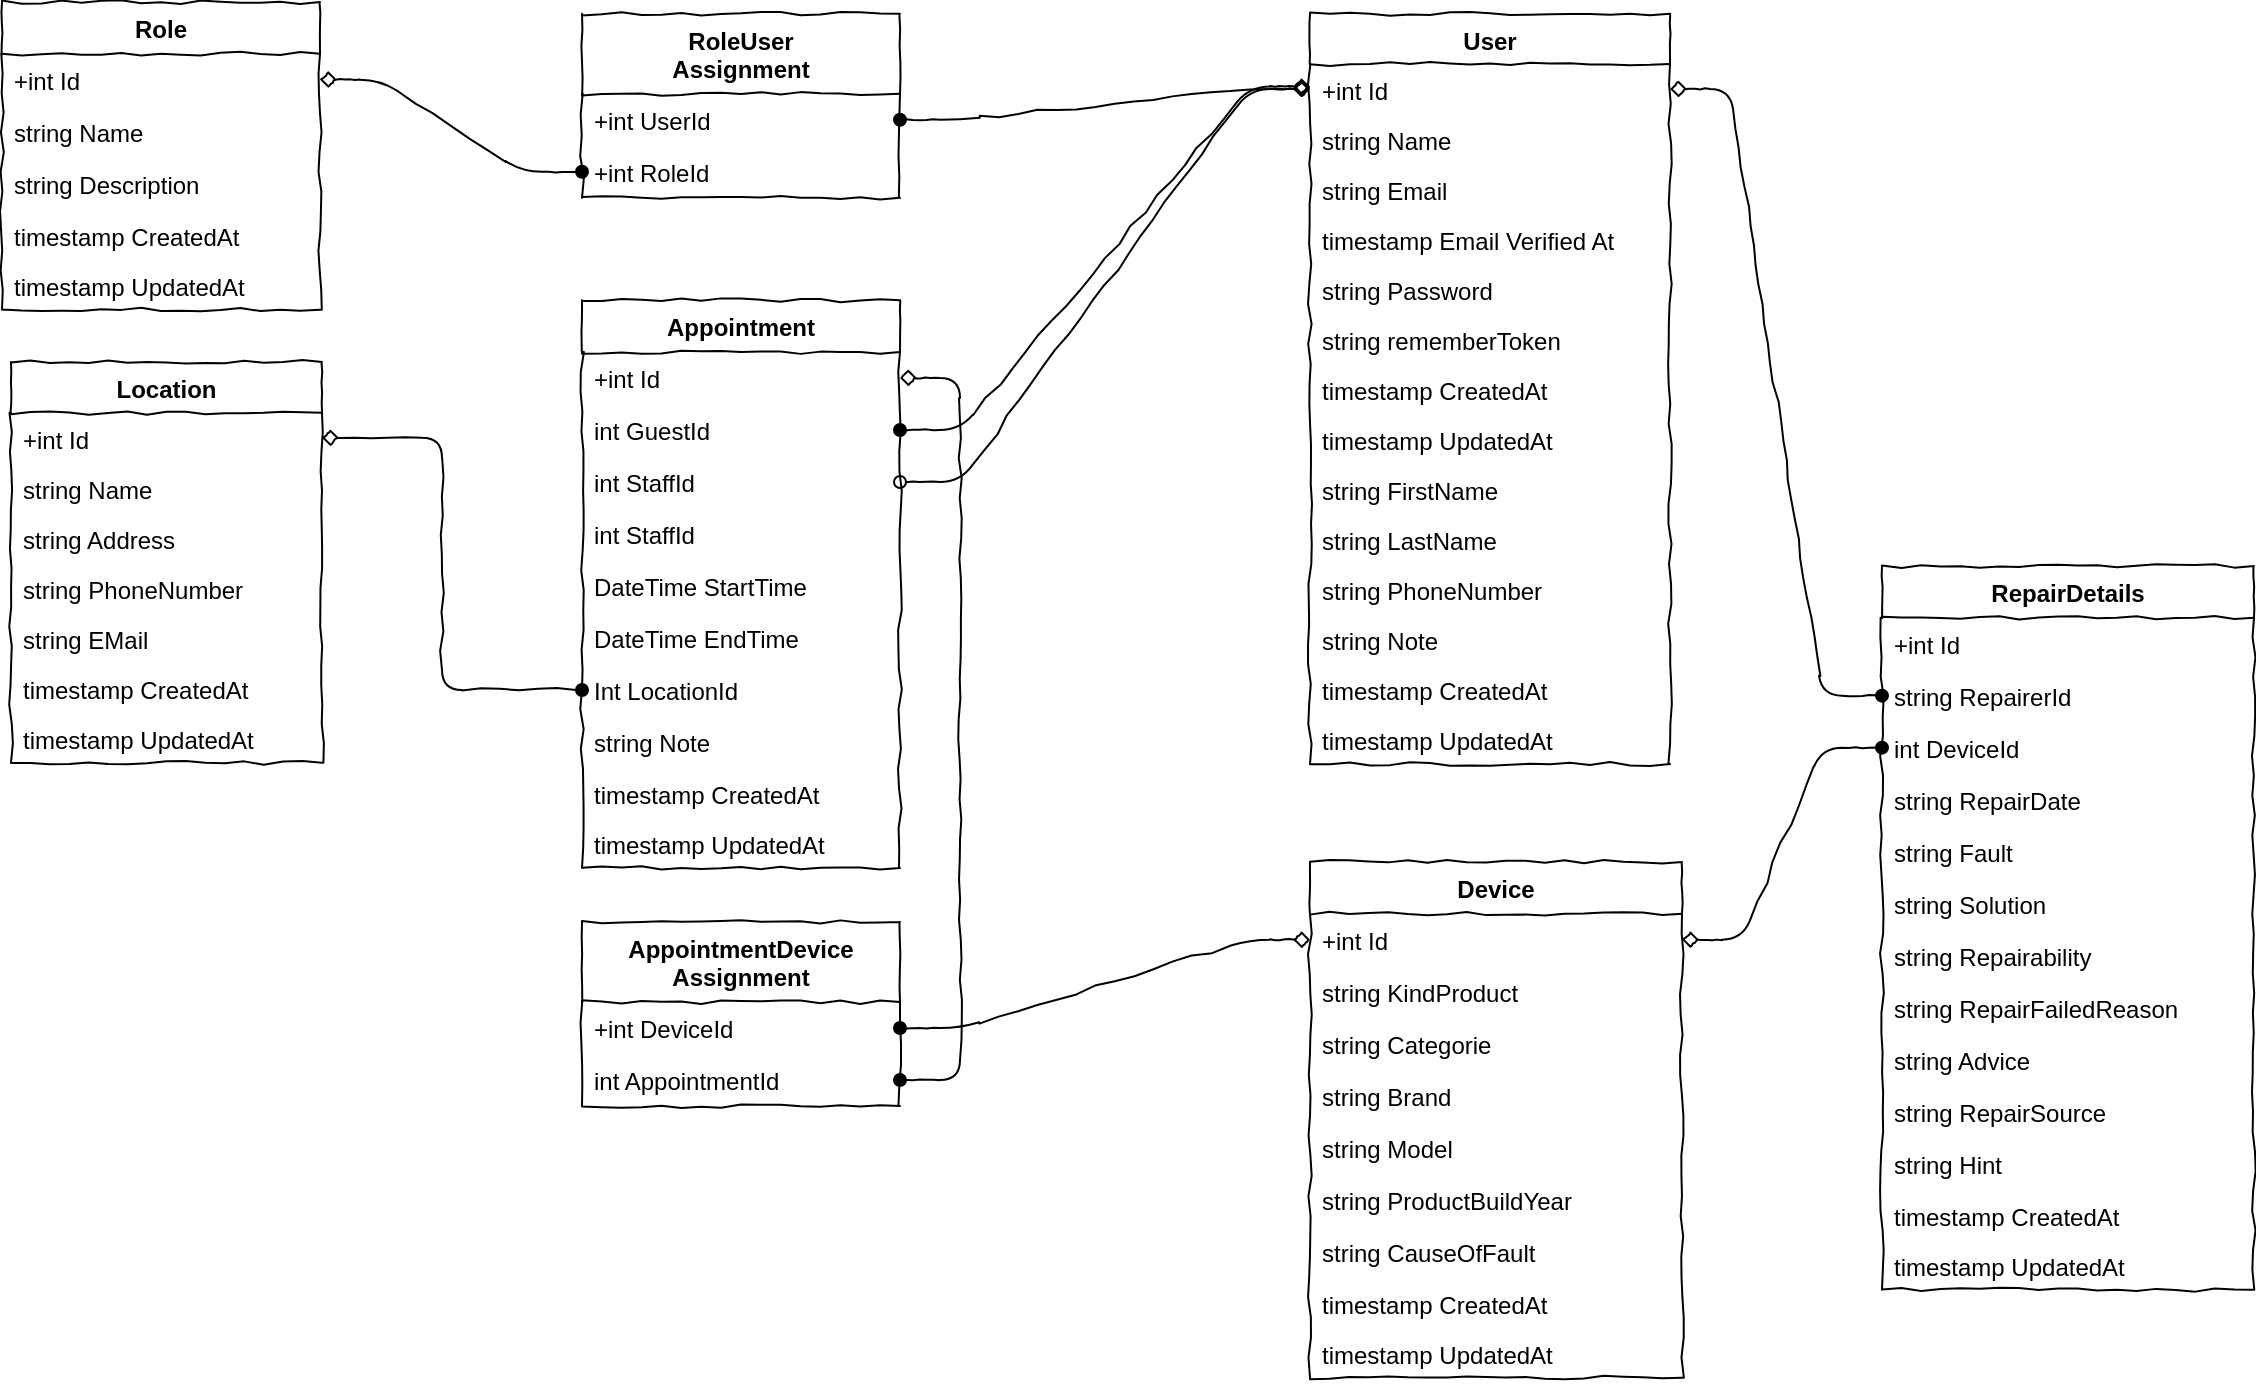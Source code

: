 <mxfile>
    <diagram name="Seite-1" id="6BgWs389JJTcCeiWw3PB">
        <mxGraphModel dx="1400" dy="315" grid="1" gridSize="10" guides="1" tooltips="1" connect="1" arrows="1" fold="1" page="1" pageScale="1" pageWidth="827" pageHeight="1169" math="0" shadow="0">
            <root>
                <mxCell id="0"/>
                <mxCell id="1" parent="0"/>
                <mxCell id="2" value="User" style="swimlane;fontStyle=1;align=center;verticalAlign=top;childLayout=stackLayout;horizontal=1;startSize=25.067;horizontalStack=0;resizeParent=1;resizeParentMax=0;resizeLast=0;collapsible=0;marginBottom=0;comic=1;" parent="1" vertex="1">
                    <mxGeometry x="324" y="65.91" width="180" height="375.067" as="geometry"/>
                </mxCell>
                <mxCell id="3" value="+int Id" style="text;strokeColor=none;fillColor=none;align=left;verticalAlign=top;spacingLeft=4;spacingRight=4;overflow=hidden;rotatable=0;points=[[0,0.5],[1,0.5]];portConstraint=eastwest;comic=1;" parent="2" vertex="1">
                    <mxGeometry y="25.067" width="180" height="25" as="geometry"/>
                </mxCell>
                <mxCell id="4" value="string Name" style="text;strokeColor=none;fillColor=none;align=left;verticalAlign=top;spacingLeft=4;spacingRight=4;overflow=hidden;rotatable=0;points=[[0,0.5],[1,0.5]];portConstraint=eastwest;comic=1;" parent="2" vertex="1">
                    <mxGeometry y="50.067" width="180" height="25" as="geometry"/>
                </mxCell>
                <mxCell id="5" value="string Email" style="text;strokeColor=none;fillColor=none;align=left;verticalAlign=top;spacingLeft=4;spacingRight=4;overflow=hidden;rotatable=0;points=[[0,0.5],[1,0.5]];portConstraint=eastwest;comic=1;" parent="2" vertex="1">
                    <mxGeometry y="75.067" width="180" height="25" as="geometry"/>
                </mxCell>
                <mxCell id="6" value="timestamp Email Verified At" style="text;strokeColor=none;fillColor=none;align=left;verticalAlign=top;spacingLeft=4;spacingRight=4;overflow=hidden;rotatable=0;points=[[0,0.5],[1,0.5]];portConstraint=eastwest;comic=1;" parent="2" vertex="1">
                    <mxGeometry y="100.067" width="180" height="25" as="geometry"/>
                </mxCell>
                <mxCell id="7" value="string Password" style="text;strokeColor=none;fillColor=none;align=left;verticalAlign=top;spacingLeft=4;spacingRight=4;overflow=hidden;rotatable=0;points=[[0,0.5],[1,0.5]];portConstraint=eastwest;comic=1;" parent="2" vertex="1">
                    <mxGeometry y="125.067" width="180" height="25" as="geometry"/>
                </mxCell>
                <mxCell id="8" value="string rememberToken" style="text;strokeColor=none;fillColor=none;align=left;verticalAlign=top;spacingLeft=4;spacingRight=4;overflow=hidden;rotatable=0;points=[[0,0.5],[1,0.5]];portConstraint=eastwest;comic=1;" parent="2" vertex="1">
                    <mxGeometry y="150.067" width="180" height="25" as="geometry"/>
                </mxCell>
                <mxCell id="9" value="timestamp CreatedAt" style="text;strokeColor=none;fillColor=none;align=left;verticalAlign=top;spacingLeft=4;spacingRight=4;overflow=hidden;rotatable=0;points=[[0,0.5],[1,0.5]];portConstraint=eastwest;comic=1;" parent="2" vertex="1">
                    <mxGeometry y="175.067" width="180" height="25" as="geometry"/>
                </mxCell>
                <mxCell id="110" value="timestamp UpdatedAt" style="text;strokeColor=none;fillColor=none;align=left;verticalAlign=top;spacingLeft=4;spacingRight=4;overflow=hidden;rotatable=0;points=[[0,0.5],[1,0.5]];portConstraint=eastwest;comic=1;" parent="2" vertex="1">
                    <mxGeometry y="200.067" width="180" height="25" as="geometry"/>
                </mxCell>
                <mxCell id="111" value="string FirstName" style="text;strokeColor=none;fillColor=none;align=left;verticalAlign=top;spacingLeft=4;spacingRight=4;overflow=hidden;rotatable=0;points=[[0,0.5],[1,0.5]];portConstraint=eastwest;comic=1;" parent="2" vertex="1">
                    <mxGeometry y="225.067" width="180" height="25" as="geometry"/>
                </mxCell>
                <mxCell id="112" value="string LastName" style="text;strokeColor=none;fillColor=none;align=left;verticalAlign=top;spacingLeft=4;spacingRight=4;overflow=hidden;rotatable=0;points=[[0,0.5],[1,0.5]];portConstraint=eastwest;comic=1;" parent="2" vertex="1">
                    <mxGeometry y="250.067" width="180" height="25" as="geometry"/>
                </mxCell>
                <mxCell id="140" value="string PhoneNumber" style="text;strokeColor=none;fillColor=none;align=left;verticalAlign=top;spacingLeft=4;spacingRight=4;overflow=hidden;rotatable=0;points=[[0,0.5],[1,0.5]];portConstraint=eastwest;comic=1;" parent="2" vertex="1">
                    <mxGeometry y="275.067" width="180" height="25" as="geometry"/>
                </mxCell>
                <mxCell id="113" value="string Note" style="text;strokeColor=none;fillColor=none;align=left;verticalAlign=top;spacingLeft=4;spacingRight=4;overflow=hidden;rotatable=0;points=[[0,0.5],[1,0.5]];portConstraint=eastwest;comic=1;" parent="2" vertex="1">
                    <mxGeometry y="300.067" width="180" height="25" as="geometry"/>
                </mxCell>
                <mxCell id="209" value="timestamp CreatedAt" style="text;strokeColor=none;fillColor=none;align=left;verticalAlign=top;spacingLeft=4;spacingRight=4;overflow=hidden;rotatable=0;points=[[0,0.5],[1,0.5]];portConstraint=eastwest;comic=1;" parent="2" vertex="1">
                    <mxGeometry y="325.067" width="180" height="25" as="geometry"/>
                </mxCell>
                <mxCell id="210" value="timestamp UpdatedAt" style="text;strokeColor=none;fillColor=none;align=left;verticalAlign=top;spacingLeft=4;spacingRight=4;overflow=hidden;rotatable=0;points=[[0,0.5],[1,0.5]];portConstraint=eastwest;comic=1;" parent="2" vertex="1">
                    <mxGeometry y="350.067" width="180" height="25" as="geometry"/>
                </mxCell>
                <mxCell id="10" value="Location" style="swimlane;fontStyle=1;align=center;verticalAlign=top;childLayout=stackLayout;horizontal=1;startSize=25.385;horizontalStack=0;resizeParent=1;resizeParentMax=0;resizeLast=0;collapsible=0;marginBottom=0;comic=1;" parent="1" vertex="1">
                    <mxGeometry x="-325.5" y="240" width="155.5" height="200.385" as="geometry"/>
                </mxCell>
                <mxCell id="11" value="+int Id" style="text;strokeColor=none;fillColor=none;align=left;verticalAlign=top;spacingLeft=4;spacingRight=4;overflow=hidden;rotatable=0;points=[[0,0.5],[1,0.5]];portConstraint=eastwest;comic=1;" parent="10" vertex="1">
                    <mxGeometry y="25.385" width="155.5" height="25" as="geometry"/>
                </mxCell>
                <mxCell id="12" value="string Name" style="text;strokeColor=none;fillColor=none;align=left;verticalAlign=top;spacingLeft=4;spacingRight=4;overflow=hidden;rotatable=0;points=[[0,0.5],[1,0.5]];portConstraint=eastwest;comic=1;" parent="10" vertex="1">
                    <mxGeometry y="50.385" width="155.5" height="25" as="geometry"/>
                </mxCell>
                <mxCell id="13" value="string Address" style="text;strokeColor=none;fillColor=none;align=left;verticalAlign=top;spacingLeft=4;spacingRight=4;overflow=hidden;rotatable=0;points=[[0,0.5],[1,0.5]];portConstraint=eastwest;comic=1;" parent="10" vertex="1">
                    <mxGeometry y="75.385" width="155.5" height="25" as="geometry"/>
                </mxCell>
                <mxCell id="14" value="string PhoneNumber" style="text;strokeColor=none;fillColor=none;align=left;verticalAlign=top;spacingLeft=4;spacingRight=4;overflow=hidden;rotatable=0;points=[[0,0.5],[1,0.5]];portConstraint=eastwest;comic=1;" parent="10" vertex="1">
                    <mxGeometry y="100.385" width="155.5" height="25" as="geometry"/>
                </mxCell>
                <mxCell id="15" value="string EMail" style="text;strokeColor=none;fillColor=none;align=left;verticalAlign=top;spacingLeft=4;spacingRight=4;overflow=hidden;rotatable=0;points=[[0,0.5],[1,0.5]];portConstraint=eastwest;comic=1;" parent="10" vertex="1">
                    <mxGeometry y="125.385" width="155.5" height="25" as="geometry"/>
                </mxCell>
                <mxCell id="201" value="timestamp CreatedAt" style="text;strokeColor=none;fillColor=none;align=left;verticalAlign=top;spacingLeft=4;spacingRight=4;overflow=hidden;rotatable=0;points=[[0,0.5],[1,0.5]];portConstraint=eastwest;comic=1;" parent="10" vertex="1">
                    <mxGeometry y="150.385" width="155.5" height="25" as="geometry"/>
                </mxCell>
                <mxCell id="203" value="timestamp UpdatedAt" style="text;strokeColor=none;fillColor=none;align=left;verticalAlign=top;spacingLeft=4;spacingRight=4;overflow=hidden;rotatable=0;points=[[0,0.5],[1,0.5]];portConstraint=eastwest;comic=1;" parent="10" vertex="1">
                    <mxGeometry y="175.385" width="155.5" height="25" as="geometry"/>
                </mxCell>
                <mxCell id="17" value="Appointment" style="swimlane;fontStyle=1;align=center;verticalAlign=top;childLayout=stackLayout;horizontal=1;startSize=25.818;horizontalStack=0;resizeParent=1;resizeParentMax=0;resizeLast=0;collapsible=0;marginBottom=0;comic=1;" parent="1" vertex="1">
                    <mxGeometry x="-40" y="209.16" width="159" height="283.818" as="geometry"/>
                </mxCell>
                <mxCell id="18" value="+int Id" style="text;strokeColor=none;fillColor=none;align=left;verticalAlign=top;spacingLeft=4;spacingRight=4;overflow=hidden;rotatable=0;points=[[0,0.5],[1,0.5]];portConstraint=eastwest;comic=1;" parent="17" vertex="1">
                    <mxGeometry y="25.818" width="159" height="26" as="geometry"/>
                </mxCell>
                <mxCell id="213" value="int GuestId" style="text;strokeColor=none;fillColor=none;align=left;verticalAlign=top;spacingLeft=4;spacingRight=4;overflow=hidden;rotatable=0;points=[[0,0.5],[1,0.5]];portConstraint=eastwest;comic=1;" parent="17" vertex="1">
                    <mxGeometry y="51.818" width="159" height="26" as="geometry"/>
                </mxCell>
                <mxCell id="215" value="int StaffId" style="text;strokeColor=none;fillColor=none;align=left;verticalAlign=top;spacingLeft=4;spacingRight=4;overflow=hidden;rotatable=0;points=[[0,0.5],[1,0.5]];portConstraint=eastwest;comic=1;" vertex="1" parent="17">
                    <mxGeometry y="77.818" width="159" height="26" as="geometry"/>
                </mxCell>
                <mxCell id="217" value="int StaffId" style="text;strokeColor=none;fillColor=none;align=left;verticalAlign=top;spacingLeft=4;spacingRight=4;overflow=hidden;rotatable=0;points=[[0,0.5],[1,0.5]];portConstraint=eastwest;comic=1;" vertex="1" parent="17">
                    <mxGeometry y="103.818" width="159" height="26" as="geometry"/>
                </mxCell>
                <mxCell id="19" value="DateTime StartTime" style="text;strokeColor=none;fillColor=none;align=left;verticalAlign=top;spacingLeft=4;spacingRight=4;overflow=hidden;rotatable=0;points=[[0,0.5],[1,0.5]];portConstraint=eastwest;comic=1;" parent="17" vertex="1">
                    <mxGeometry y="129.818" width="159" height="26" as="geometry"/>
                </mxCell>
                <mxCell id="20" value="DateTime EndTime" style="text;strokeColor=none;fillColor=none;align=left;verticalAlign=top;spacingLeft=4;spacingRight=4;overflow=hidden;rotatable=0;points=[[0,0.5],[1,0.5]];portConstraint=eastwest;comic=1;" parent="17" vertex="1">
                    <mxGeometry y="155.818" width="159" height="26" as="geometry"/>
                </mxCell>
                <mxCell id="21" value="Int LocationId" style="text;strokeColor=none;fillColor=none;align=left;verticalAlign=top;spacingLeft=4;spacingRight=4;overflow=hidden;rotatable=0;points=[[0,0.5],[1,0.5]];portConstraint=eastwest;comic=1;" parent="17" vertex="1">
                    <mxGeometry y="181.818" width="159" height="26" as="geometry"/>
                </mxCell>
                <mxCell id="38" value="string Note" style="text;strokeColor=none;fillColor=none;align=left;verticalAlign=top;spacingLeft=4;spacingRight=4;overflow=hidden;rotatable=0;points=[[0,0.5],[1,0.5]];portConstraint=eastwest;comic=1;" parent="17" vertex="1">
                    <mxGeometry y="207.818" width="159" height="26" as="geometry"/>
                </mxCell>
                <mxCell id="204" value="timestamp CreatedAt" style="text;strokeColor=none;fillColor=none;align=left;verticalAlign=top;spacingLeft=4;spacingRight=4;overflow=hidden;rotatable=0;points=[[0,0.5],[1,0.5]];portConstraint=eastwest;comic=1;" parent="17" vertex="1">
                    <mxGeometry y="233.818" width="159" height="25" as="geometry"/>
                </mxCell>
                <mxCell id="202" value="timestamp UpdatedAt" style="text;strokeColor=none;fillColor=none;align=left;verticalAlign=top;spacingLeft=4;spacingRight=4;overflow=hidden;rotatable=0;points=[[0,0.5],[1,0.5]];portConstraint=eastwest;comic=1;" parent="17" vertex="1">
                    <mxGeometry y="258.818" width="159" height="25" as="geometry"/>
                </mxCell>
                <mxCell id="33" value="Device" style="swimlane;fontStyle=1;align=center;verticalAlign=top;childLayout=stackLayout;horizontal=1;startSize=25.818;horizontalStack=0;resizeParent=1;resizeParentMax=0;resizeLast=0;collapsible=0;marginBottom=0;comic=1;" parent="1" vertex="1">
                    <mxGeometry x="324" y="490" width="186" height="257.818" as="geometry"/>
                </mxCell>
                <mxCell id="34" value="+int Id" style="text;strokeColor=none;fillColor=none;align=left;verticalAlign=top;spacingLeft=4;spacingRight=4;overflow=hidden;rotatable=0;points=[[0,0.5],[1,0.5]];portConstraint=eastwest;comic=1;" parent="33" vertex="1">
                    <mxGeometry y="25.818" width="186" height="26" as="geometry"/>
                </mxCell>
                <mxCell id="35" value="string KindProduct" style="text;strokeColor=none;fillColor=none;align=left;verticalAlign=top;spacingLeft=4;spacingRight=4;overflow=hidden;rotatable=0;points=[[0,0.5],[1,0.5]];portConstraint=eastwest;comic=1;" parent="33" vertex="1">
                    <mxGeometry y="51.818" width="186" height="26" as="geometry"/>
                </mxCell>
                <mxCell id="36" value="string Categorie" style="text;strokeColor=none;fillColor=none;align=left;verticalAlign=top;spacingLeft=4;spacingRight=4;overflow=hidden;rotatable=0;points=[[0,0.5],[1,0.5]];portConstraint=eastwest;comic=1;" parent="33" vertex="1">
                    <mxGeometry y="77.818" width="186" height="26" as="geometry"/>
                </mxCell>
                <mxCell id="37" value="string Brand" style="text;strokeColor=none;fillColor=none;align=left;verticalAlign=top;spacingLeft=4;spacingRight=4;overflow=hidden;rotatable=0;points=[[0,0.5],[1,0.5]];portConstraint=eastwest;comic=1;" parent="33" vertex="1">
                    <mxGeometry y="103.818" width="186" height="26" as="geometry"/>
                </mxCell>
                <mxCell id="40" value="string Model" style="text;strokeColor=none;fillColor=none;align=left;verticalAlign=top;spacingLeft=4;spacingRight=4;overflow=hidden;rotatable=0;points=[[0,0.5],[1,0.5]];portConstraint=eastwest;comic=1;" parent="33" vertex="1">
                    <mxGeometry y="129.818" width="186" height="26" as="geometry"/>
                </mxCell>
                <mxCell id="39" value="string ProductBuildYear" style="text;strokeColor=none;fillColor=none;align=left;verticalAlign=top;spacingLeft=4;spacingRight=4;overflow=hidden;rotatable=0;points=[[0,0.5],[1,0.5]];portConstraint=eastwest;comic=1;" parent="33" vertex="1">
                    <mxGeometry y="155.818" width="186" height="26" as="geometry"/>
                </mxCell>
                <mxCell id="41" value="string CauseOfFault" style="text;strokeColor=none;fillColor=none;align=left;verticalAlign=top;spacingLeft=4;spacingRight=4;overflow=hidden;rotatable=0;points=[[0,0.5],[1,0.5]];portConstraint=eastwest;comic=1;" parent="33" vertex="1">
                    <mxGeometry y="181.818" width="186" height="26" as="geometry"/>
                </mxCell>
                <mxCell id="208" value="timestamp CreatedAt" style="text;strokeColor=none;fillColor=none;align=left;verticalAlign=top;spacingLeft=4;spacingRight=4;overflow=hidden;rotatable=0;points=[[0,0.5],[1,0.5]];portConstraint=eastwest;comic=1;" parent="33" vertex="1">
                    <mxGeometry y="207.818" width="186" height="25" as="geometry"/>
                </mxCell>
                <mxCell id="206" value="timestamp UpdatedAt" style="text;strokeColor=none;fillColor=none;align=left;verticalAlign=top;spacingLeft=4;spacingRight=4;overflow=hidden;rotatable=0;points=[[0,0.5],[1,0.5]];portConstraint=eastwest;comic=1;" parent="33" vertex="1">
                    <mxGeometry y="232.818" width="186" height="25" as="geometry"/>
                </mxCell>
                <mxCell id="47" value="AppointmentDevice&#10;Assignment" style="swimlane;fontStyle=1;align=center;verticalAlign=top;childLayout=stackLayout;horizontal=1;startSize=40;horizontalStack=0;resizeParent=1;resizeParentMax=0;resizeLast=0;collapsible=0;marginBottom=0;comic=1;" parent="1" vertex="1">
                    <mxGeometry x="-40" y="520" width="159" height="92" as="geometry"/>
                </mxCell>
                <mxCell id="49" value="+int DeviceId" style="text;strokeColor=none;fillColor=none;align=left;verticalAlign=top;spacingLeft=4;spacingRight=4;overflow=hidden;rotatable=0;points=[[0,0.5],[1,0.5]];portConstraint=eastwest;comic=1;" parent="47" vertex="1">
                    <mxGeometry y="40" width="159" height="26" as="geometry"/>
                </mxCell>
                <mxCell id="48" value="int AppointmentId" style="text;strokeColor=none;fillColor=none;align=left;verticalAlign=top;spacingLeft=4;spacingRight=4;overflow=hidden;rotatable=0;points=[[0,0.5],[1,0.5]];portConstraint=eastwest;comic=1;" parent="47" vertex="1">
                    <mxGeometry y="66" width="159" height="26" as="geometry"/>
                </mxCell>
                <mxCell id="52" style="edgeStyle=entityRelationEdgeStyle;html=1;exitX=1;exitY=0.5;exitDx=0;exitDy=0;entryX=0;entryY=0.5;entryDx=0;entryDy=0;endArrow=diamond;endFill=0;startArrow=oval;startFill=1;comic=1;" parent="1" source="49" target="34" edge="1">
                    <mxGeometry relative="1" as="geometry"/>
                </mxCell>
                <mxCell id="53" style="edgeStyle=entityRelationEdgeStyle;html=1;exitX=1;exitY=0.5;exitDx=0;exitDy=0;startArrow=diamond;startFill=0;endArrow=oval;endFill=1;comic=1;" parent="1" source="18" target="48" edge="1">
                    <mxGeometry relative="1" as="geometry"/>
                </mxCell>
                <mxCell id="129" value="Role" style="swimlane;fontStyle=1;align=center;verticalAlign=top;childLayout=stackLayout;horizontal=1;startSize=25.818;horizontalStack=0;resizeParent=1;resizeParentMax=0;resizeLast=0;collapsible=0;marginBottom=0;comic=1;" parent="1" vertex="1">
                    <mxGeometry x="-330" y="60" width="159" height="153.818" as="geometry"/>
                </mxCell>
                <mxCell id="130" value="+int Id" style="text;strokeColor=none;fillColor=none;align=left;verticalAlign=top;spacingLeft=4;spacingRight=4;overflow=hidden;rotatable=0;points=[[0,0.5],[1,0.5]];portConstraint=eastwest;comic=1;" parent="129" vertex="1">
                    <mxGeometry y="25.818" width="159" height="26" as="geometry"/>
                </mxCell>
                <mxCell id="131" value="string Name" style="text;strokeColor=none;fillColor=none;align=left;verticalAlign=top;spacingLeft=4;spacingRight=4;overflow=hidden;rotatable=0;points=[[0,0.5],[1,0.5]];portConstraint=eastwest;comic=1;" parent="129" vertex="1">
                    <mxGeometry y="51.818" width="159" height="26" as="geometry"/>
                </mxCell>
                <mxCell id="132" value="string Description" style="text;strokeColor=none;fillColor=none;align=left;verticalAlign=top;spacingLeft=4;spacingRight=4;overflow=hidden;rotatable=0;points=[[0,0.5],[1,0.5]];portConstraint=eastwest;comic=1;" parent="129" vertex="1">
                    <mxGeometry y="77.818" width="159" height="26" as="geometry"/>
                </mxCell>
                <mxCell id="211" value="timestamp CreatedAt" style="text;strokeColor=none;fillColor=none;align=left;verticalAlign=top;spacingLeft=4;spacingRight=4;overflow=hidden;rotatable=0;points=[[0,0.5],[1,0.5]];portConstraint=eastwest;comic=1;" parent="129" vertex="1">
                    <mxGeometry y="103.818" width="159" height="25" as="geometry"/>
                </mxCell>
                <mxCell id="212" value="timestamp UpdatedAt" style="text;strokeColor=none;fillColor=none;align=left;verticalAlign=top;spacingLeft=4;spacingRight=4;overflow=hidden;rotatable=0;points=[[0,0.5],[1,0.5]];portConstraint=eastwest;comic=1;" parent="129" vertex="1">
                    <mxGeometry y="128.818" width="159" height="25" as="geometry"/>
                </mxCell>
                <mxCell id="135" value="RoleUser&#10;Assignment" style="swimlane;fontStyle=1;align=center;verticalAlign=top;childLayout=stackLayout;horizontal=1;startSize=40;horizontalStack=0;resizeParent=1;resizeParentMax=0;resizeLast=0;collapsible=0;marginBottom=0;comic=1;" parent="1" vertex="1">
                    <mxGeometry x="-40" y="65.91" width="159" height="92" as="geometry"/>
                </mxCell>
                <mxCell id="136" value="+int UserId" style="text;strokeColor=none;fillColor=none;align=left;verticalAlign=top;spacingLeft=4;spacingRight=4;overflow=hidden;rotatable=0;points=[[0,0.5],[1,0.5]];portConstraint=eastwest;comic=1;" parent="135" vertex="1">
                    <mxGeometry y="40" width="159" height="26" as="geometry"/>
                </mxCell>
                <mxCell id="137" value="+int RoleId" style="text;strokeColor=none;fillColor=none;align=left;verticalAlign=top;spacingLeft=4;spacingRight=4;overflow=hidden;rotatable=0;points=[[0,0.5],[1,0.5]];portConstraint=eastwest;comic=1;" parent="135" vertex="1">
                    <mxGeometry y="66" width="159" height="26" as="geometry"/>
                </mxCell>
                <mxCell id="138" style="edgeStyle=entityRelationEdgeStyle;html=1;exitX=1;exitY=0.5;exitDx=0;exitDy=0;endArrow=diamond;endFill=0;startArrow=oval;startFill=1;comic=1;" parent="1" source="136" target="3" edge="1">
                    <mxGeometry relative="1" as="geometry">
                        <mxPoint x="300" y="110" as="targetPoint"/>
                    </mxGeometry>
                </mxCell>
                <mxCell id="139" style="edgeStyle=entityRelationEdgeStyle;html=1;exitX=0;exitY=0.5;exitDx=0;exitDy=0;entryX=1;entryY=0.5;entryDx=0;entryDy=0;startArrow=oval;startFill=1;endArrow=diamond;endFill=0;comic=1;" parent="1" source="137" target="130" edge="1">
                    <mxGeometry relative="1" as="geometry"/>
                </mxCell>
                <mxCell id="141" style="edgeStyle=entityRelationEdgeStyle;html=1;exitX=1;exitY=0.5;exitDx=0;exitDy=0;startArrow=oval;startFill=1;endArrow=diamond;endFill=0;comic=1;entryX=0;entryY=0.453;entryDx=0;entryDy=0;entryPerimeter=0;" parent="1" source="213" target="3" edge="1">
                    <mxGeometry relative="1" as="geometry">
                        <mxPoint x="300" y="90" as="targetPoint"/>
                        <mxPoint x="119" y="303" as="sourcePoint"/>
                    </mxGeometry>
                </mxCell>
                <mxCell id="182" style="edgeStyle=elbowEdgeStyle;html=1;exitX=1;exitY=0.5;exitDx=0;exitDy=0;startArrow=diamond;startFill=0;endArrow=oval;endFill=1;comic=1;sourcePortConstraint=west;targetPortConstraint=west;orthogonalLoop=0;anchorPointDirection=1;arcSize=20;jumpStyle=none;entryX=0;entryY=0.5;entryDx=0;entryDy=0;" parent="1" source="11" target="21" edge="1">
                    <mxGeometry relative="1" as="geometry">
                        <Array as="points">
                            <mxPoint x="-110" y="320"/>
                        </Array>
                    </mxGeometry>
                </mxCell>
                <mxCell id="183" value="RepairDetails" style="swimlane;fontStyle=1;align=center;verticalAlign=top;childLayout=stackLayout;horizontal=1;startSize=25.818;horizontalStack=0;resizeParent=1;resizeParentMax=0;resizeLast=0;collapsible=0;marginBottom=0;comic=1;" parent="1" vertex="1">
                    <mxGeometry x="610" y="342" width="186" height="361.818" as="geometry"/>
                </mxCell>
                <mxCell id="184" value="+int Id" style="text;strokeColor=none;fillColor=none;align=left;verticalAlign=top;spacingLeft=4;spacingRight=4;overflow=hidden;rotatable=0;points=[[0,0.5],[1,0.5]];portConstraint=eastwest;comic=1;" parent="183" vertex="1">
                    <mxGeometry y="25.818" width="186" height="26" as="geometry"/>
                </mxCell>
                <mxCell id="185" value="string RepairerId" style="text;strokeColor=none;fillColor=none;align=left;verticalAlign=top;spacingLeft=4;spacingRight=4;overflow=hidden;rotatable=0;points=[[0,0.5],[1,0.5]];portConstraint=eastwest;comic=1;" parent="183" vertex="1">
                    <mxGeometry y="51.818" width="186" height="26" as="geometry"/>
                </mxCell>
                <mxCell id="186" value="int DeviceId" style="text;strokeColor=none;fillColor=none;align=left;verticalAlign=top;spacingLeft=4;spacingRight=4;overflow=hidden;rotatable=0;points=[[0,0.5],[1,0.5]];portConstraint=eastwest;comic=1;" parent="183" vertex="1">
                    <mxGeometry y="77.818" width="186" height="26" as="geometry"/>
                </mxCell>
                <mxCell id="188" value="string RepairDate" style="text;strokeColor=none;fillColor=none;align=left;verticalAlign=top;spacingLeft=4;spacingRight=4;overflow=hidden;rotatable=0;points=[[0,0.5],[1,0.5]];portConstraint=eastwest;comic=1;" parent="183" vertex="1">
                    <mxGeometry y="103.818" width="186" height="26" as="geometry"/>
                </mxCell>
                <mxCell id="189" value="string Fault" style="text;strokeColor=none;fillColor=none;align=left;verticalAlign=top;spacingLeft=4;spacingRight=4;overflow=hidden;rotatable=0;points=[[0,0.5],[1,0.5]];portConstraint=eastwest;comic=1;" parent="183" vertex="1">
                    <mxGeometry y="129.818" width="186" height="26" as="geometry"/>
                </mxCell>
                <mxCell id="190" value="string Solution" style="text;strokeColor=none;fillColor=none;align=left;verticalAlign=top;spacingLeft=4;spacingRight=4;overflow=hidden;rotatable=0;points=[[0,0.5],[1,0.5]];portConstraint=eastwest;comic=1;" parent="183" vertex="1">
                    <mxGeometry y="155.818" width="186" height="26" as="geometry"/>
                </mxCell>
                <mxCell id="191" value="string Repairability" style="text;strokeColor=none;fillColor=none;align=left;verticalAlign=top;spacingLeft=4;spacingRight=4;overflow=hidden;rotatable=0;points=[[0,0.5],[1,0.5]];portConstraint=eastwest;comic=1;" parent="183" vertex="1">
                    <mxGeometry y="181.818" width="186" height="26" as="geometry"/>
                </mxCell>
                <mxCell id="192" value="string RepairFailedReason" style="text;strokeColor=none;fillColor=none;align=left;verticalAlign=top;spacingLeft=4;spacingRight=4;overflow=hidden;rotatable=0;points=[[0,0.5],[1,0.5]];portConstraint=eastwest;comic=1;" parent="183" vertex="1">
                    <mxGeometry y="207.818" width="186" height="26" as="geometry"/>
                </mxCell>
                <mxCell id="193" value="string Advice" style="text;strokeColor=none;fillColor=none;align=left;verticalAlign=top;spacingLeft=4;spacingRight=4;overflow=hidden;rotatable=0;points=[[0,0.5],[1,0.5]];portConstraint=eastwest;comic=1;" parent="183" vertex="1">
                    <mxGeometry y="233.818" width="186" height="26" as="geometry"/>
                </mxCell>
                <mxCell id="194" value="string RepairSource" style="text;strokeColor=none;fillColor=none;align=left;verticalAlign=top;spacingLeft=4;spacingRight=4;overflow=hidden;rotatable=0;points=[[0,0.5],[1,0.5]];portConstraint=eastwest;comic=1;" parent="183" vertex="1">
                    <mxGeometry y="259.818" width="186" height="26" as="geometry"/>
                </mxCell>
                <mxCell id="195" value="string Hint" style="text;strokeColor=none;fillColor=none;align=left;verticalAlign=top;spacingLeft=4;spacingRight=4;overflow=hidden;rotatable=0;points=[[0,0.5],[1,0.5]];portConstraint=eastwest;comic=1;" parent="183" vertex="1">
                    <mxGeometry y="285.818" width="186" height="26" as="geometry"/>
                </mxCell>
                <mxCell id="205" value="timestamp CreatedAt" style="text;strokeColor=none;fillColor=none;align=left;verticalAlign=top;spacingLeft=4;spacingRight=4;overflow=hidden;rotatable=0;points=[[0,0.5],[1,0.5]];portConstraint=eastwest;comic=1;" parent="183" vertex="1">
                    <mxGeometry y="311.818" width="186" height="25" as="geometry"/>
                </mxCell>
                <mxCell id="207" value="timestamp UpdatedAt" style="text;strokeColor=none;fillColor=none;align=left;verticalAlign=top;spacingLeft=4;spacingRight=4;overflow=hidden;rotatable=0;points=[[0,0.5],[1,0.5]];portConstraint=eastwest;comic=1;" parent="183" vertex="1">
                    <mxGeometry y="336.818" width="186" height="25" as="geometry"/>
                </mxCell>
                <mxCell id="196" style="edgeStyle=entityRelationEdgeStyle;html=1;exitX=0;exitY=0.5;exitDx=0;exitDy=0;entryX=1;entryY=0.5;entryDx=0;entryDy=0;endArrow=diamond;endFill=0;startArrow=oval;startFill=1;comic=1;" parent="1" source="185" target="3" edge="1">
                    <mxGeometry relative="1" as="geometry"/>
                </mxCell>
                <mxCell id="197" style="edgeStyle=entityRelationEdgeStyle;html=1;exitX=0;exitY=0.5;exitDx=0;exitDy=0;entryX=1;entryY=0.5;entryDx=0;entryDy=0;startArrow=oval;startFill=1;endArrow=diamond;endFill=0;comic=1;" parent="1" source="186" target="34" edge="1">
                    <mxGeometry relative="1" as="geometry"/>
                </mxCell>
                <mxCell id="216" style="edgeStyle=entityRelationEdgeStyle;html=1;startArrow=oval;startFill=0;endArrow=diamond;endFill=0;comic=1;" edge="1" parent="1" source="215" target="3">
                    <mxGeometry relative="1" as="geometry">
                        <mxPoint x="330" y="100" as="targetPoint"/>
                        <mxPoint x="129" y="283.978" as="sourcePoint"/>
                    </mxGeometry>
                </mxCell>
            </root>
        </mxGraphModel>
    </diagram>
</mxfile>